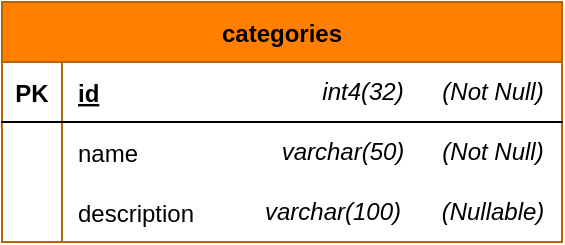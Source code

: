 <mxfile>
    <diagram id="1MxyznYtg8l6fvi06TJJ" name="Index">
        <mxGraphModel dx="799" dy="469" grid="1" gridSize="10" guides="1" tooltips="1" connect="1" arrows="1" fold="1" page="1" pageScale="1" pageWidth="850" pageHeight="1100" background="none" math="0" shadow="0">
            <root>
                <mxCell id="0"/>
                <mxCell id="1" parent="0"/>
                <mxCell id="6llDr4RGglWYsPar9jI2-1" value="categories" style="shape=table;startSize=30;container=1;collapsible=1;childLayout=tableLayout;fixedRows=1;rowLines=0;fontStyle=1;align=center;resizeLast=1;fillColor=#FF8000;strokeColor=#b46504;" parent="1" vertex="1">
                    <mxGeometry x="320" y="170" width="280" height="120" as="geometry">
                        <mxRectangle x="320" y="170" width="100" height="30" as="alternateBounds"/>
                    </mxGeometry>
                </mxCell>
                <mxCell id="6llDr4RGglWYsPar9jI2-2" value="" style="shape=tableRow;horizontal=0;startSize=0;swimlaneHead=0;swimlaneBody=0;fillColor=none;collapsible=0;dropTarget=0;points=[[0,0.5],[1,0.5]];portConstraint=eastwest;top=0;left=0;right=0;bottom=1;" parent="6llDr4RGglWYsPar9jI2-1" vertex="1">
                    <mxGeometry y="30" width="280" height="30" as="geometry"/>
                </mxCell>
                <mxCell id="6llDr4RGglWYsPar9jI2-3" value="PK" style="shape=partialRectangle;connectable=0;fillColor=none;top=0;left=0;bottom=0;right=0;fontStyle=1;overflow=hidden;" parent="6llDr4RGglWYsPar9jI2-2" vertex="1">
                    <mxGeometry width="30" height="30" as="geometry">
                        <mxRectangle width="30" height="30" as="alternateBounds"/>
                    </mxGeometry>
                </mxCell>
                <mxCell id="6llDr4RGglWYsPar9jI2-4" value="id" style="shape=partialRectangle;connectable=0;fillColor=none;top=0;left=0;bottom=0;right=0;align=left;spacingLeft=6;fontStyle=5;overflow=hidden;labelBackgroundColor=none;horizontal=1;" parent="6llDr4RGglWYsPar9jI2-2" vertex="1">
                    <mxGeometry x="30" width="250" height="30" as="geometry">
                        <mxRectangle width="250" height="30" as="alternateBounds"/>
                    </mxGeometry>
                </mxCell>
                <mxCell id="6llDr4RGglWYsPar9jI2-5" value="" style="shape=tableRow;horizontal=0;startSize=0;swimlaneHead=0;swimlaneBody=0;fillColor=none;collapsible=0;dropTarget=0;points=[[0,0.5],[1,0.5]];portConstraint=eastwest;top=0;left=0;right=0;bottom=0;" parent="6llDr4RGglWYsPar9jI2-1" vertex="1">
                    <mxGeometry y="60" width="280" height="30" as="geometry"/>
                </mxCell>
                <mxCell id="6llDr4RGglWYsPar9jI2-6" value="" style="shape=partialRectangle;connectable=0;fillColor=none;top=0;left=0;bottom=0;right=0;editable=1;overflow=hidden;" parent="6llDr4RGglWYsPar9jI2-5" vertex="1">
                    <mxGeometry width="30" height="30" as="geometry">
                        <mxRectangle width="30" height="30" as="alternateBounds"/>
                    </mxGeometry>
                </mxCell>
                <mxCell id="6llDr4RGglWYsPar9jI2-7" value="name" style="shape=partialRectangle;connectable=0;fillColor=none;top=0;left=0;bottom=0;right=0;align=left;spacingLeft=6;overflow=hidden;" parent="6llDr4RGglWYsPar9jI2-5" vertex="1">
                    <mxGeometry x="30" width="250" height="30" as="geometry">
                        <mxRectangle width="250" height="30" as="alternateBounds"/>
                    </mxGeometry>
                </mxCell>
                <mxCell id="6llDr4RGglWYsPar9jI2-8" value="" style="shape=tableRow;horizontal=0;startSize=0;swimlaneHead=0;swimlaneBody=0;fillColor=none;collapsible=0;dropTarget=0;points=[[0,0.5],[1,0.5]];portConstraint=eastwest;top=0;left=0;right=0;bottom=0;" parent="6llDr4RGglWYsPar9jI2-1" vertex="1">
                    <mxGeometry y="90" width="280" height="30" as="geometry"/>
                </mxCell>
                <mxCell id="6llDr4RGglWYsPar9jI2-9" value="" style="shape=partialRectangle;connectable=0;fillColor=none;top=0;left=0;bottom=0;right=0;editable=1;overflow=hidden;" parent="6llDr4RGglWYsPar9jI2-8" vertex="1">
                    <mxGeometry width="30" height="30" as="geometry">
                        <mxRectangle width="30" height="30" as="alternateBounds"/>
                    </mxGeometry>
                </mxCell>
                <mxCell id="6llDr4RGglWYsPar9jI2-10" value="description" style="shape=partialRectangle;connectable=0;fillColor=none;top=0;left=0;bottom=0;right=0;align=left;spacingLeft=6;overflow=hidden;" parent="6llDr4RGglWYsPar9jI2-8" vertex="1">
                    <mxGeometry x="30" width="250" height="30" as="geometry">
                        <mxRectangle width="250" height="30" as="alternateBounds"/>
                    </mxGeometry>
                </mxCell>
                <mxCell id="7x4k5TQ8sbf7hiDHRBZW-17" value="&lt;i&gt;int4(32)&lt;/i&gt;" style="text;html=1;align=center;verticalAlign=middle;resizable=0;points=[];autosize=1;strokeColor=none;fillColor=none;" parent="1" vertex="1">
                    <mxGeometry x="470" y="200" width="60" height="30" as="geometry"/>
                </mxCell>
                <mxCell id="7x4k5TQ8sbf7hiDHRBZW-18" value="&lt;i&gt;varchar(50)&lt;/i&gt;" style="text;html=1;align=center;verticalAlign=middle;resizable=0;points=[];autosize=1;strokeColor=none;fillColor=none;" parent="1" vertex="1">
                    <mxGeometry x="450" y="230" width="80" height="30" as="geometry"/>
                </mxCell>
                <mxCell id="7x4k5TQ8sbf7hiDHRBZW-19" value="&lt;i&gt;varchar(100)&lt;/i&gt;" style="text;html=1;align=center;verticalAlign=middle;resizable=0;points=[];autosize=1;strokeColor=none;fillColor=none;" parent="1" vertex="1">
                    <mxGeometry x="440" y="260" width="90" height="30" as="geometry"/>
                </mxCell>
                <mxCell id="2" value="&lt;i&gt;(Not Null)&lt;/i&gt;" style="text;html=1;align=center;verticalAlign=middle;resizable=0;points=[];autosize=1;strokeColor=none;fillColor=none;" vertex="1" parent="1">
                    <mxGeometry x="530" y="200" width="70" height="30" as="geometry"/>
                </mxCell>
                <mxCell id="3" value="&lt;i&gt;(Not Null)&lt;/i&gt;" style="text;html=1;align=center;verticalAlign=middle;resizable=0;points=[];autosize=1;strokeColor=none;fillColor=none;" vertex="1" parent="1">
                    <mxGeometry x="530" y="230" width="70" height="30" as="geometry"/>
                </mxCell>
                <mxCell id="4" value="&lt;i&gt;(Nullable)&lt;/i&gt;" style="text;html=1;align=center;verticalAlign=middle;resizable=0;points=[];autosize=1;strokeColor=none;fillColor=none;" vertex="1" parent="1">
                    <mxGeometry x="530" y="260" width="70" height="30" as="geometry"/>
                </mxCell>
            </root>
        </mxGraphModel>
    </diagram>
</mxfile>